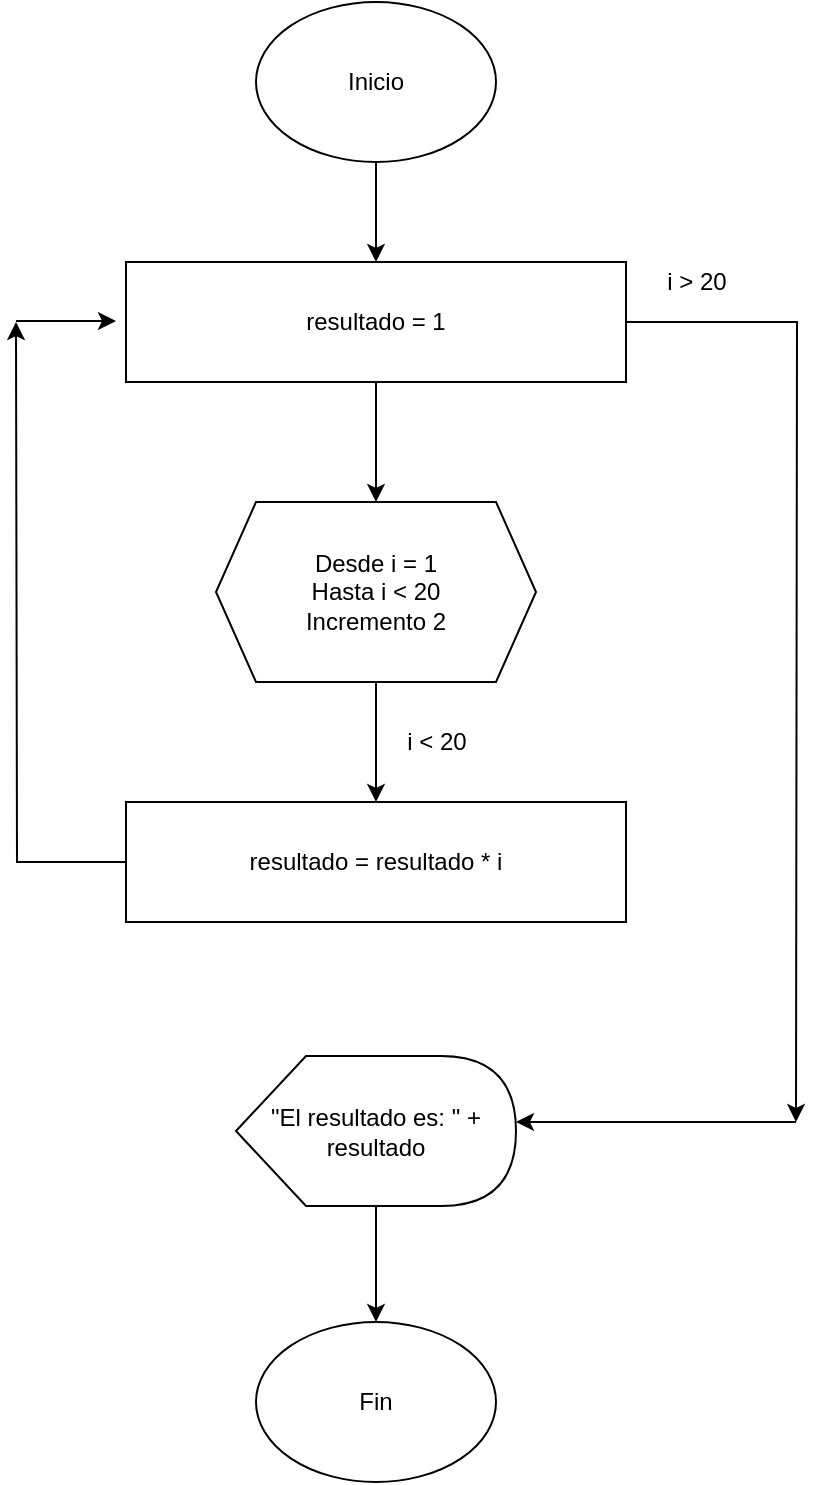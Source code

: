 <mxfile version="15.5.6" type="github">
  <diagram id="JnIzu5B6JAlH132bC8PS" name="Page-1">
    <mxGraphModel dx="868" dy="441" grid="1" gridSize="10" guides="1" tooltips="1" connect="1" arrows="1" fold="1" page="1" pageScale="1" pageWidth="827" pageHeight="1169" math="0" shadow="0">
      <root>
        <mxCell id="0" />
        <mxCell id="1" parent="0" />
        <mxCell id="1B0mEFUBCRtyWHZESnF_-2" style="edgeStyle=orthogonalEdgeStyle;rounded=0;orthogonalLoop=1;jettySize=auto;html=1;" edge="1" parent="1" source="1B0mEFUBCRtyWHZESnF_-1">
          <mxGeometry relative="1" as="geometry">
            <mxPoint x="320" y="150" as="targetPoint" />
          </mxGeometry>
        </mxCell>
        <mxCell id="1B0mEFUBCRtyWHZESnF_-1" value="Inicio" style="ellipse;whiteSpace=wrap;html=1;" vertex="1" parent="1">
          <mxGeometry x="260" y="20" width="120" height="80" as="geometry" />
        </mxCell>
        <mxCell id="1B0mEFUBCRtyWHZESnF_-4" style="edgeStyle=orthogonalEdgeStyle;rounded=0;orthogonalLoop=1;jettySize=auto;html=1;" edge="1" parent="1" source="1B0mEFUBCRtyWHZESnF_-3">
          <mxGeometry relative="1" as="geometry">
            <mxPoint x="320" y="270" as="targetPoint" />
          </mxGeometry>
        </mxCell>
        <mxCell id="1B0mEFUBCRtyWHZESnF_-11" style="edgeStyle=orthogonalEdgeStyle;rounded=0;orthogonalLoop=1;jettySize=auto;html=1;" edge="1" parent="1" source="1B0mEFUBCRtyWHZESnF_-3">
          <mxGeometry relative="1" as="geometry">
            <mxPoint x="530" y="580" as="targetPoint" />
          </mxGeometry>
        </mxCell>
        <mxCell id="1B0mEFUBCRtyWHZESnF_-3" value="resultado = 1" style="rounded=0;whiteSpace=wrap;html=1;" vertex="1" parent="1">
          <mxGeometry x="195" y="150" width="250" height="60" as="geometry" />
        </mxCell>
        <mxCell id="1B0mEFUBCRtyWHZESnF_-6" style="edgeStyle=orthogonalEdgeStyle;rounded=0;orthogonalLoop=1;jettySize=auto;html=1;" edge="1" parent="1" source="1B0mEFUBCRtyWHZESnF_-5">
          <mxGeometry relative="1" as="geometry">
            <mxPoint x="320" y="420" as="targetPoint" />
          </mxGeometry>
        </mxCell>
        <mxCell id="1B0mEFUBCRtyWHZESnF_-5" value="&lt;div&gt;Desde i = 1&lt;/div&gt;&lt;div&gt;Hasta i &amp;lt; 20&lt;/div&gt;&lt;div&gt;Incremento 2&lt;br&gt;&lt;/div&gt;" style="shape=hexagon;perimeter=hexagonPerimeter2;whiteSpace=wrap;html=1;fixedSize=1;" vertex="1" parent="1">
          <mxGeometry x="240" y="270" width="160" height="90" as="geometry" />
        </mxCell>
        <mxCell id="1B0mEFUBCRtyWHZESnF_-15" style="edgeStyle=orthogonalEdgeStyle;rounded=0;orthogonalLoop=1;jettySize=auto;html=1;" edge="1" parent="1" source="1B0mEFUBCRtyWHZESnF_-7">
          <mxGeometry relative="1" as="geometry">
            <mxPoint x="140" y="180" as="targetPoint" />
          </mxGeometry>
        </mxCell>
        <mxCell id="1B0mEFUBCRtyWHZESnF_-7" value="resultado = resultado * i" style="rounded=0;whiteSpace=wrap;html=1;" vertex="1" parent="1">
          <mxGeometry x="195" y="420" width="250" height="60" as="geometry" />
        </mxCell>
        <mxCell id="1B0mEFUBCRtyWHZESnF_-8" value="i &amp;lt; 20" style="text;html=1;align=center;verticalAlign=middle;resizable=0;points=[];autosize=1;strokeColor=none;fillColor=none;" vertex="1" parent="1">
          <mxGeometry x="325" y="380" width="50" height="20" as="geometry" />
        </mxCell>
        <mxCell id="1B0mEFUBCRtyWHZESnF_-9" value="i &amp;gt; 20" style="text;html=1;align=center;verticalAlign=middle;resizable=0;points=[];autosize=1;strokeColor=none;fillColor=none;" vertex="1" parent="1">
          <mxGeometry x="455" y="150" width="50" height="20" as="geometry" />
        </mxCell>
        <mxCell id="1B0mEFUBCRtyWHZESnF_-17" style="edgeStyle=orthogonalEdgeStyle;rounded=0;orthogonalLoop=1;jettySize=auto;html=1;" edge="1" parent="1" source="1B0mEFUBCRtyWHZESnF_-10">
          <mxGeometry relative="1" as="geometry">
            <mxPoint x="320" y="680" as="targetPoint" />
          </mxGeometry>
        </mxCell>
        <mxCell id="1B0mEFUBCRtyWHZESnF_-10" value="&quot;El resultado es: &quot; + resultado" style="shape=display;whiteSpace=wrap;html=1;" vertex="1" parent="1">
          <mxGeometry x="250" y="547" width="140" height="75" as="geometry" />
        </mxCell>
        <mxCell id="1B0mEFUBCRtyWHZESnF_-12" value="" style="edgeStyle=segmentEdgeStyle;endArrow=classic;html=1;rounded=0;" edge="1" parent="1">
          <mxGeometry width="50" height="50" relative="1" as="geometry">
            <mxPoint x="530" y="580" as="sourcePoint" />
            <mxPoint x="390" y="580" as="targetPoint" />
            <Array as="points">
              <mxPoint x="390" y="580" />
            </Array>
          </mxGeometry>
        </mxCell>
        <mxCell id="1B0mEFUBCRtyWHZESnF_-16" value="" style="edgeStyle=segmentEdgeStyle;endArrow=classic;html=1;rounded=0;" edge="1" parent="1">
          <mxGeometry width="50" height="50" relative="1" as="geometry">
            <mxPoint x="140" y="179.5" as="sourcePoint" />
            <mxPoint x="190" y="180" as="targetPoint" />
          </mxGeometry>
        </mxCell>
        <mxCell id="1B0mEFUBCRtyWHZESnF_-18" value="Fin" style="ellipse;whiteSpace=wrap;html=1;" vertex="1" parent="1">
          <mxGeometry x="260" y="680" width="120" height="80" as="geometry" />
        </mxCell>
      </root>
    </mxGraphModel>
  </diagram>
</mxfile>
